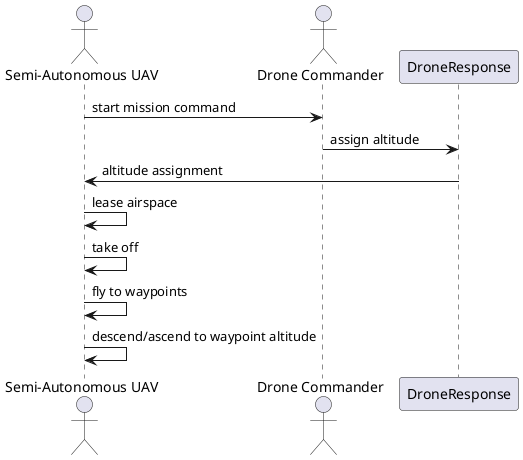 @startuml Synchronized_Takeoff

actor "Semi-Autonomous UAV" as UAV
actor "Drone Commander" as Commander

UAV -> Commander: start mission command
Commander -> DroneResponse: assign altitude
DroneResponse -> UAV: altitude assignment
UAV -> UAV: lease airspace
UAV -> UAV: take off
UAV -> UAV: fly to waypoints
UAV -> UAV: descend/ascend to waypoint altitude

@enduml
